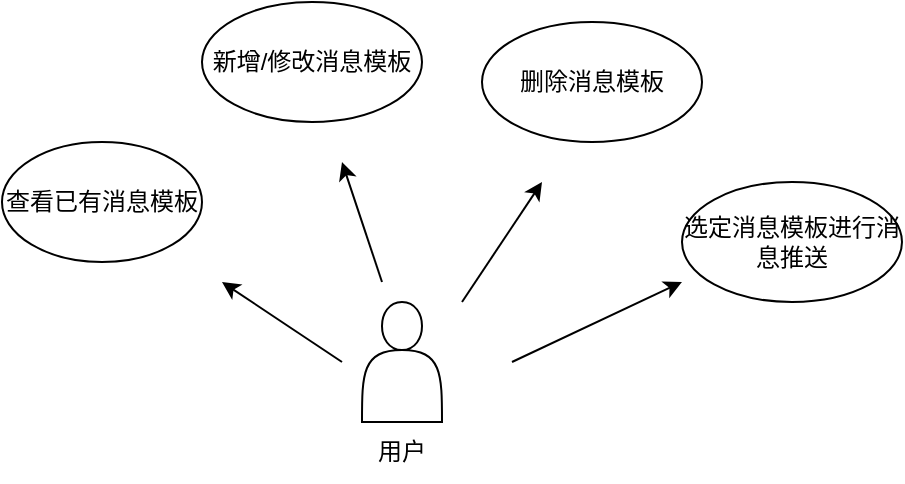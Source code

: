 <mxfile version="21.3.0" type="github">
  <diagram name="第 1 页" id="kgMmoRvQsMQUnGwS5dj5">
    <mxGraphModel dx="1186" dy="788" grid="1" gridSize="10" guides="1" tooltips="1" connect="1" arrows="1" fold="1" page="1" pageScale="1" pageWidth="1169" pageHeight="827" math="0" shadow="0">
      <root>
        <mxCell id="0" />
        <mxCell id="1" parent="0" />
        <mxCell id="IdxmJ_XxabhiT2lz4if3-3" value="" style="shape=actor;whiteSpace=wrap;html=1;" vertex="1" parent="1">
          <mxGeometry x="490" y="330" width="40" height="60" as="geometry" />
        </mxCell>
        <mxCell id="IdxmJ_XxabhiT2lz4if3-7" value="" style="endArrow=classic;html=1;rounded=0;" edge="1" parent="1">
          <mxGeometry width="50" height="50" relative="1" as="geometry">
            <mxPoint x="480" y="360" as="sourcePoint" />
            <mxPoint x="420" y="320" as="targetPoint" />
          </mxGeometry>
        </mxCell>
        <mxCell id="IdxmJ_XxabhiT2lz4if3-8" value="用户" style="text;html=1;strokeColor=none;fillColor=none;align=center;verticalAlign=middle;whiteSpace=wrap;rounded=0;" vertex="1" parent="1">
          <mxGeometry x="480" y="390" width="60" height="30" as="geometry" />
        </mxCell>
        <mxCell id="IdxmJ_XxabhiT2lz4if3-9" value="查看已有消息模板" style="ellipse;whiteSpace=wrap;html=1;" vertex="1" parent="1">
          <mxGeometry x="310" y="250" width="100" height="60" as="geometry" />
        </mxCell>
        <mxCell id="IdxmJ_XxabhiT2lz4if3-10" value="新增/修改消息模板" style="ellipse;whiteSpace=wrap;html=1;" vertex="1" parent="1">
          <mxGeometry x="410" y="180" width="110" height="60" as="geometry" />
        </mxCell>
        <mxCell id="IdxmJ_XxabhiT2lz4if3-11" value="" style="endArrow=classic;html=1;rounded=0;" edge="1" parent="1">
          <mxGeometry width="50" height="50" relative="1" as="geometry">
            <mxPoint x="500" y="320" as="sourcePoint" />
            <mxPoint x="480" y="260" as="targetPoint" />
          </mxGeometry>
        </mxCell>
        <mxCell id="IdxmJ_XxabhiT2lz4if3-12" value="" style="endArrow=classic;html=1;rounded=0;" edge="1" parent="1">
          <mxGeometry width="50" height="50" relative="1" as="geometry">
            <mxPoint x="540" y="330" as="sourcePoint" />
            <mxPoint x="580" y="270" as="targetPoint" />
          </mxGeometry>
        </mxCell>
        <mxCell id="IdxmJ_XxabhiT2lz4if3-13" value="删除消息模板" style="ellipse;whiteSpace=wrap;html=1;" vertex="1" parent="1">
          <mxGeometry x="550" y="190" width="110" height="60" as="geometry" />
        </mxCell>
        <mxCell id="IdxmJ_XxabhiT2lz4if3-14" value="" style="endArrow=classic;html=1;rounded=0;" edge="1" parent="1">
          <mxGeometry width="50" height="50" relative="1" as="geometry">
            <mxPoint x="565" y="360" as="sourcePoint" />
            <mxPoint x="650" y="320" as="targetPoint" />
          </mxGeometry>
        </mxCell>
        <mxCell id="IdxmJ_XxabhiT2lz4if3-15" value="选定消息模板进行消息推送" style="ellipse;whiteSpace=wrap;html=1;" vertex="1" parent="1">
          <mxGeometry x="650" y="270" width="110" height="60" as="geometry" />
        </mxCell>
      </root>
    </mxGraphModel>
  </diagram>
</mxfile>
